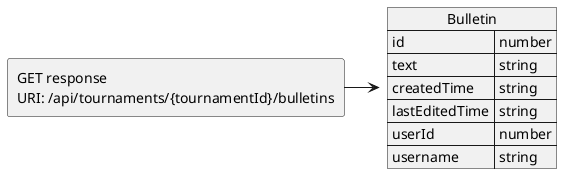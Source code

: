 @startuml Get bulletin response
allowmixing

agent "GET response \nURI: /api/tournaments/{tournamentId}/bulletins"
  json "Bulletin" as J {
    "id": "number",
    "text": "string",
    "createdTime": "string",
    "lastEditedTime": "string",
    "userId": "number",
    "username": "string"
  }

"GET response \nURI: /api/tournaments/{tournamentId}/bulletins" -> J 
@enduml